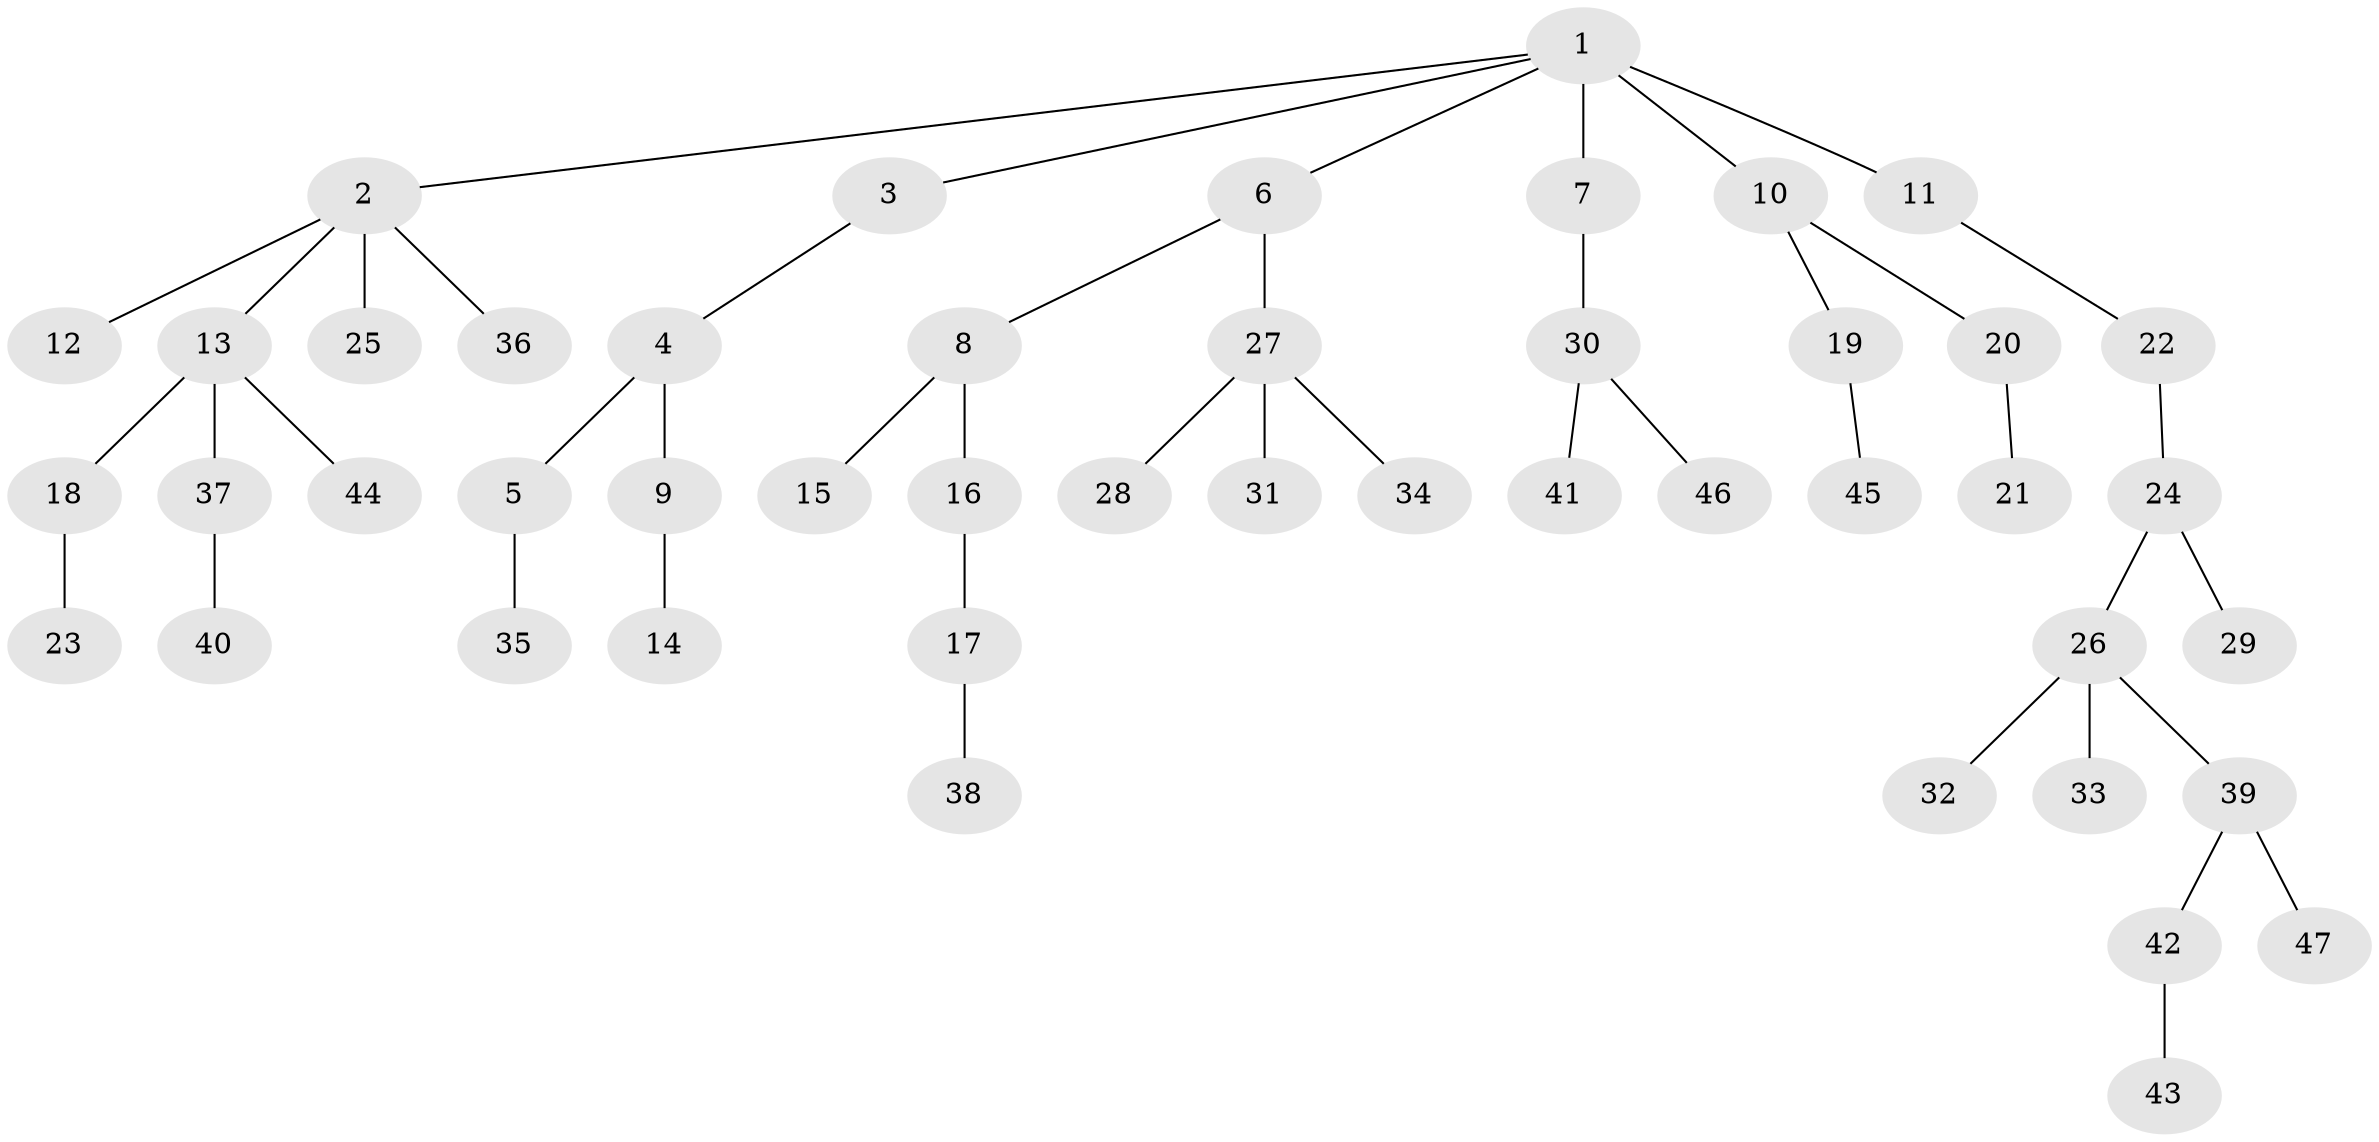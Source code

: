 // original degree distribution, {6: 0.010638297872340425, 4: 0.06382978723404255, 3: 0.1276595744680851, 5: 0.06382978723404255, 2: 0.22340425531914893, 1: 0.5106382978723404}
// Generated by graph-tools (version 1.1) at 2025/36/03/09/25 02:36:53]
// undirected, 47 vertices, 46 edges
graph export_dot {
graph [start="1"]
  node [color=gray90,style=filled];
  1;
  2;
  3;
  4;
  5;
  6;
  7;
  8;
  9;
  10;
  11;
  12;
  13;
  14;
  15;
  16;
  17;
  18;
  19;
  20;
  21;
  22;
  23;
  24;
  25;
  26;
  27;
  28;
  29;
  30;
  31;
  32;
  33;
  34;
  35;
  36;
  37;
  38;
  39;
  40;
  41;
  42;
  43;
  44;
  45;
  46;
  47;
  1 -- 2 [weight=1.0];
  1 -- 3 [weight=1.0];
  1 -- 6 [weight=1.0];
  1 -- 7 [weight=1.0];
  1 -- 10 [weight=1.0];
  1 -- 11 [weight=2.0];
  2 -- 12 [weight=1.0];
  2 -- 13 [weight=1.0];
  2 -- 25 [weight=1.0];
  2 -- 36 [weight=1.0];
  3 -- 4 [weight=1.0];
  4 -- 5 [weight=1.0];
  4 -- 9 [weight=1.0];
  5 -- 35 [weight=1.0];
  6 -- 8 [weight=1.0];
  6 -- 27 [weight=1.0];
  7 -- 30 [weight=1.0];
  8 -- 15 [weight=1.0];
  8 -- 16 [weight=1.0];
  9 -- 14 [weight=1.0];
  10 -- 19 [weight=1.0];
  10 -- 20 [weight=1.0];
  11 -- 22 [weight=1.0];
  13 -- 18 [weight=1.0];
  13 -- 37 [weight=1.0];
  13 -- 44 [weight=1.0];
  16 -- 17 [weight=1.0];
  17 -- 38 [weight=1.0];
  18 -- 23 [weight=1.0];
  19 -- 45 [weight=1.0];
  20 -- 21 [weight=1.0];
  22 -- 24 [weight=1.0];
  24 -- 26 [weight=1.0];
  24 -- 29 [weight=1.0];
  26 -- 32 [weight=1.0];
  26 -- 33 [weight=1.0];
  26 -- 39 [weight=1.0];
  27 -- 28 [weight=1.0];
  27 -- 31 [weight=1.0];
  27 -- 34 [weight=1.0];
  30 -- 41 [weight=1.0];
  30 -- 46 [weight=1.0];
  37 -- 40 [weight=1.0];
  39 -- 42 [weight=1.0];
  39 -- 47 [weight=1.0];
  42 -- 43 [weight=1.0];
}
